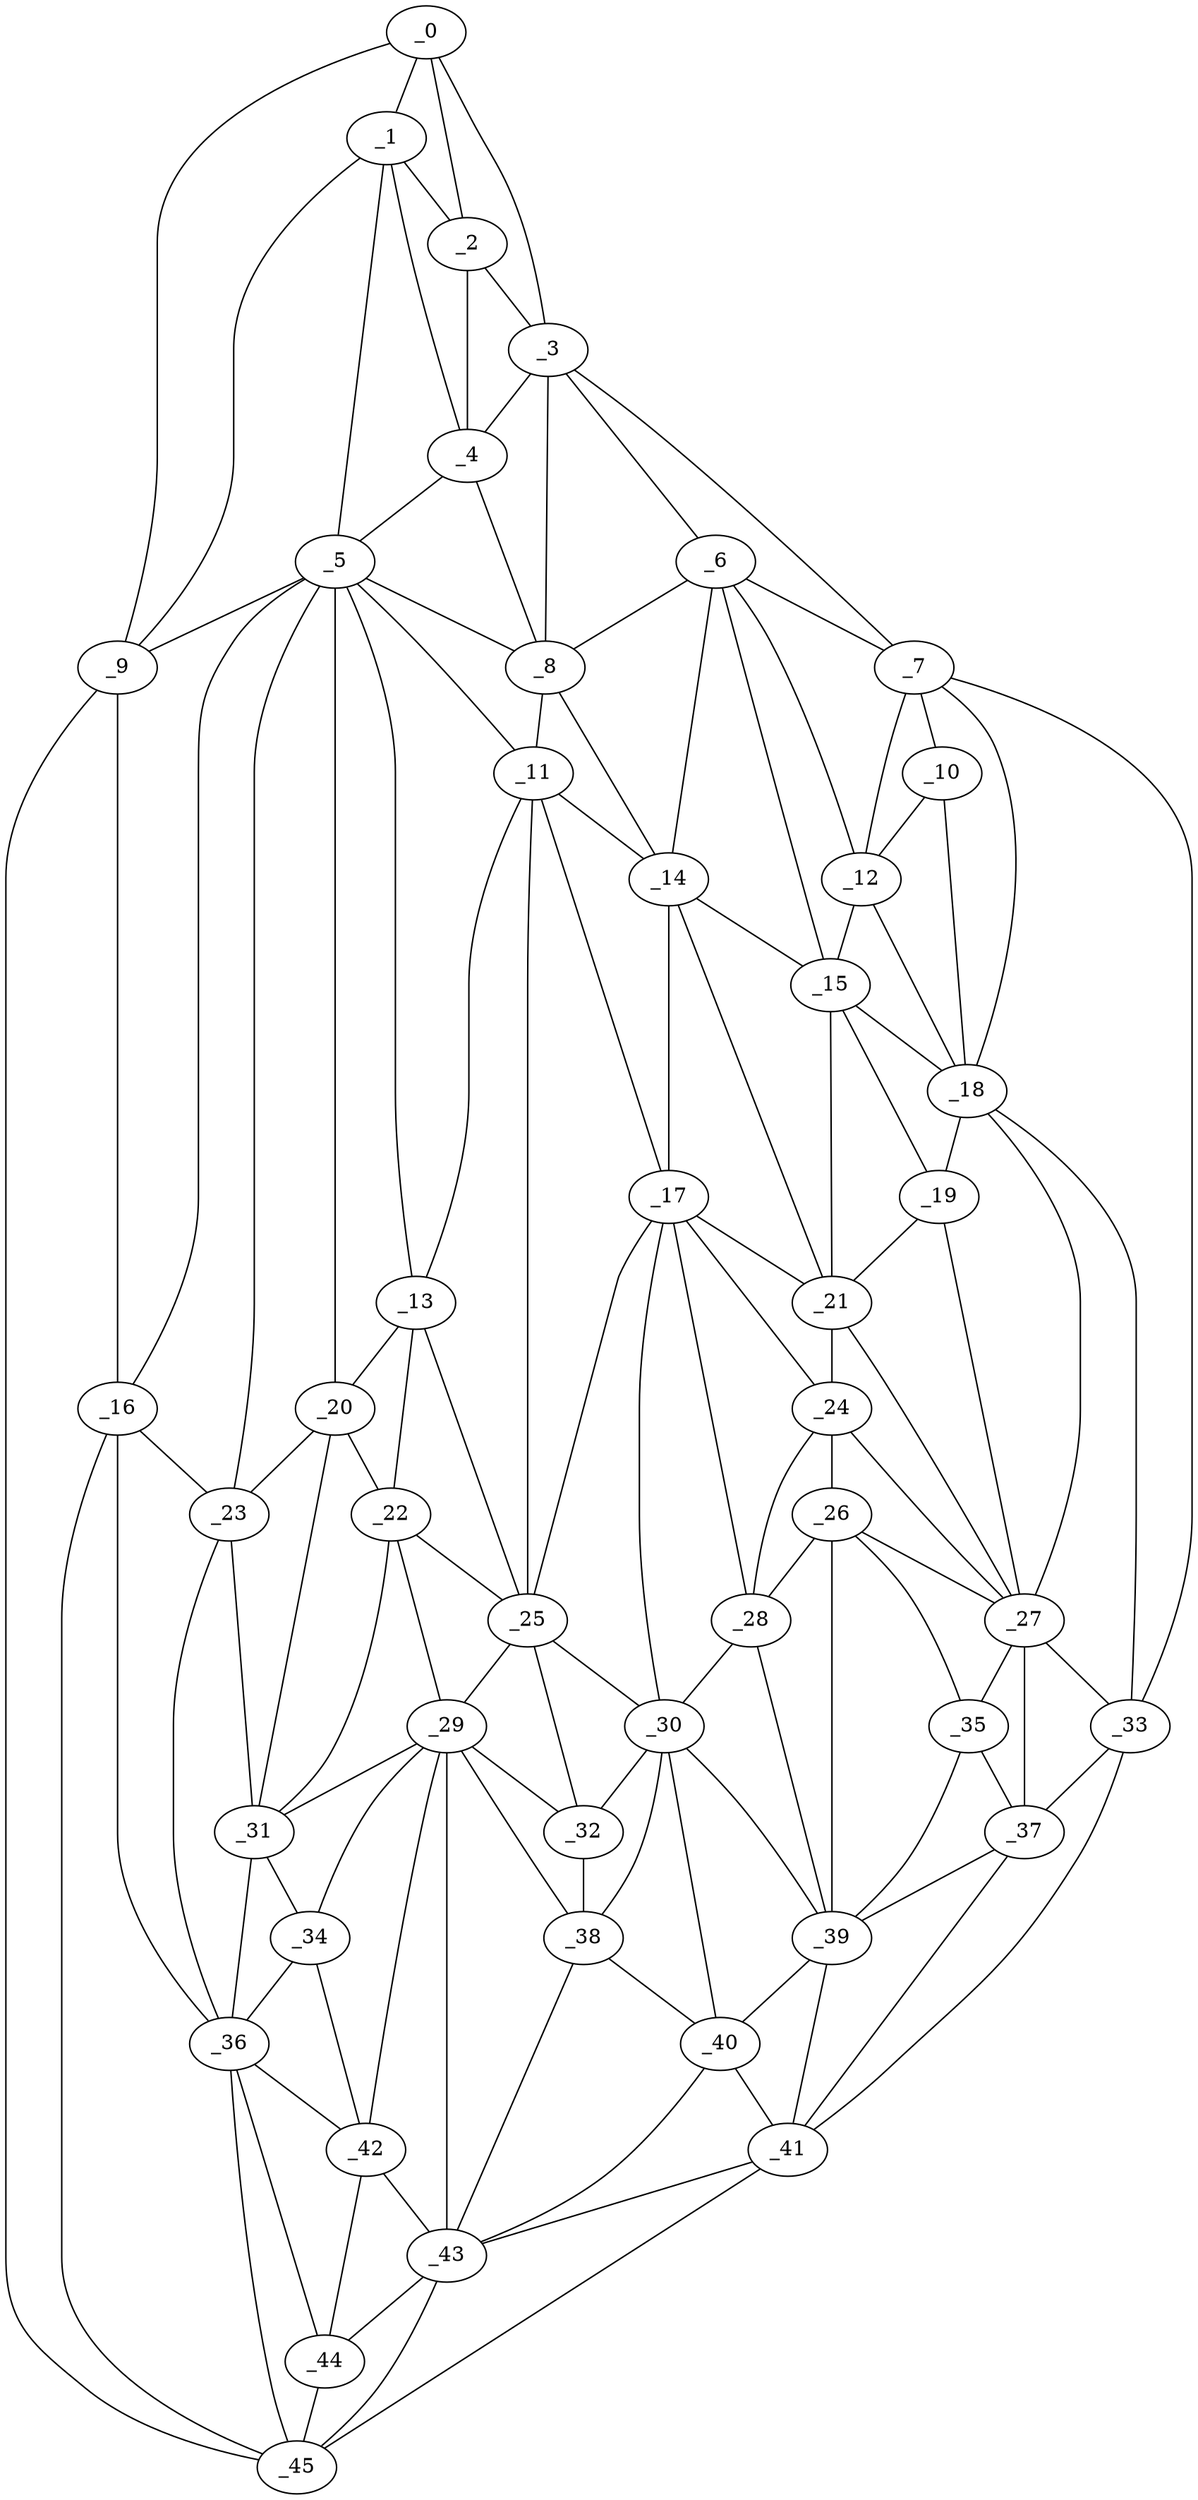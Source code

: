 graph "obj16__120.gxl" {
	_0	 [x=19,
		y=13];
	_1	 [x=22,
		y=24];
	_0 -- _1	 [valence=1];
	_2	 [x=23,
		y=45];
	_0 -- _2	 [valence=2];
	_3	 [x=25,
		y=98];
	_0 -- _3	 [valence=1];
	_9	 [x=58,
		y=4];
	_0 -- _9	 [valence=1];
	_1 -- _2	 [valence=2];
	_4	 [x=38,
		y=51];
	_1 -- _4	 [valence=1];
	_5	 [x=44,
		y=50];
	_1 -- _5	 [valence=2];
	_1 -- _9	 [valence=1];
	_2 -- _3	 [valence=2];
	_2 -- _4	 [valence=2];
	_3 -- _4	 [valence=2];
	_6	 [x=48,
		y=100];
	_3 -- _6	 [valence=2];
	_7	 [x=48,
		y=118];
	_3 -- _7	 [valence=1];
	_8	 [x=57,
		y=73];
	_3 -- _8	 [valence=1];
	_4 -- _5	 [valence=2];
	_4 -- _8	 [valence=2];
	_5 -- _8	 [valence=2];
	_5 -- _9	 [valence=2];
	_11	 [x=59,
		y=67];
	_5 -- _11	 [valence=2];
	_13	 [x=63,
		y=58];
	_5 -- _13	 [valence=2];
	_16	 [x=65,
		y=8];
	_5 -- _16	 [valence=1];
	_20	 [x=77,
		y=46];
	_5 -- _20	 [valence=2];
	_23	 [x=80,
		y=41];
	_5 -- _23	 [valence=2];
	_6 -- _7	 [valence=1];
	_6 -- _8	 [valence=2];
	_12	 [x=59,
		y=111];
	_6 -- _12	 [valence=1];
	_14	 [x=63,
		y=79];
	_6 -- _14	 [valence=1];
	_15	 [x=63,
		y=106];
	_6 -- _15	 [valence=1];
	_10	 [x=58,
		y=116];
	_7 -- _10	 [valence=1];
	_7 -- _12	 [valence=2];
	_18	 [x=75,
		y=116];
	_7 -- _18	 [valence=2];
	_33	 [x=95,
		y=117];
	_7 -- _33	 [valence=1];
	_8 -- _11	 [valence=1];
	_8 -- _14	 [valence=2];
	_9 -- _16	 [valence=1];
	_45	 [x=114,
		y=17];
	_9 -- _45	 [valence=1];
	_10 -- _12	 [valence=2];
	_10 -- _18	 [valence=2];
	_11 -- _13	 [valence=1];
	_11 -- _14	 [valence=1];
	_17	 [x=74,
		y=80];
	_11 -- _17	 [valence=1];
	_25	 [x=84,
		y=71];
	_11 -- _25	 [valence=2];
	_12 -- _15	 [valence=2];
	_12 -- _18	 [valence=2];
	_13 -- _20	 [valence=2];
	_22	 [x=79,
		y=56];
	_13 -- _22	 [valence=2];
	_13 -- _25	 [valence=2];
	_14 -- _15	 [valence=2];
	_14 -- _17	 [valence=2];
	_21	 [x=77,
		y=98];
	_14 -- _21	 [valence=2];
	_15 -- _18	 [valence=1];
	_19	 [x=76,
		y=110];
	_15 -- _19	 [valence=2];
	_15 -- _21	 [valence=2];
	_16 -- _23	 [valence=1];
	_36	 [x=99,
		y=33];
	_16 -- _36	 [valence=2];
	_16 -- _45	 [valence=2];
	_17 -- _21	 [valence=1];
	_24	 [x=81,
		y=94];
	_17 -- _24	 [valence=1];
	_17 -- _25	 [valence=2];
	_28	 [x=86,
		y=87];
	_17 -- _28	 [valence=2];
	_30	 [x=90,
		y=80];
	_17 -- _30	 [valence=2];
	_18 -- _19	 [valence=1];
	_27	 [x=85,
		y=108];
	_18 -- _27	 [valence=2];
	_18 -- _33	 [valence=1];
	_19 -- _21	 [valence=1];
	_19 -- _27	 [valence=2];
	_20 -- _22	 [valence=1];
	_20 -- _23	 [valence=2];
	_31	 [x=92,
		y=41];
	_20 -- _31	 [valence=2];
	_21 -- _24	 [valence=2];
	_21 -- _27	 [valence=2];
	_22 -- _25	 [valence=2];
	_29	 [x=90,
		y=59];
	_22 -- _29	 [valence=1];
	_22 -- _31	 [valence=1];
	_23 -- _31	 [valence=2];
	_23 -- _36	 [valence=2];
	_26	 [x=84,
		y=92];
	_24 -- _26	 [valence=2];
	_24 -- _27	 [valence=2];
	_24 -- _28	 [valence=2];
	_25 -- _29	 [valence=2];
	_25 -- _30	 [valence=1];
	_32	 [x=92,
		y=66];
	_25 -- _32	 [valence=2];
	_26 -- _27	 [valence=2];
	_26 -- _28	 [valence=2];
	_35	 [x=97,
		y=101];
	_26 -- _35	 [valence=1];
	_39	 [x=101,
		y=92];
	_26 -- _39	 [valence=2];
	_27 -- _33	 [valence=2];
	_27 -- _35	 [valence=2];
	_37	 [x=100,
		y=107];
	_27 -- _37	 [valence=2];
	_28 -- _30	 [valence=1];
	_28 -- _39	 [valence=2];
	_29 -- _31	 [valence=2];
	_29 -- _32	 [valence=2];
	_34	 [x=96,
		y=45];
	_29 -- _34	 [valence=1];
	_38	 [x=101,
		y=68];
	_29 -- _38	 [valence=2];
	_42	 [x=109,
		y=50];
	_29 -- _42	 [valence=1];
	_43	 [x=110,
		y=58];
	_29 -- _43	 [valence=1];
	_30 -- _32	 [valence=2];
	_30 -- _38	 [valence=1];
	_30 -- _39	 [valence=2];
	_40	 [x=107,
		y=83];
	_30 -- _40	 [valence=2];
	_31 -- _34	 [valence=2];
	_31 -- _36	 [valence=1];
	_32 -- _38	 [valence=2];
	_33 -- _37	 [valence=2];
	_41	 [x=107,
		y=114];
	_33 -- _41	 [valence=1];
	_34 -- _36	 [valence=1];
	_34 -- _42	 [valence=2];
	_35 -- _37	 [valence=2];
	_35 -- _39	 [valence=1];
	_36 -- _42	 [valence=2];
	_44	 [x=112,
		y=24];
	_36 -- _44	 [valence=1];
	_36 -- _45	 [valence=2];
	_37 -- _39	 [valence=2];
	_37 -- _41	 [valence=1];
	_38 -- _40	 [valence=2];
	_38 -- _43	 [valence=2];
	_39 -- _40	 [valence=2];
	_39 -- _41	 [valence=2];
	_40 -- _41	 [valence=1];
	_40 -- _43	 [valence=2];
	_41 -- _43	 [valence=2];
	_41 -- _45	 [valence=1];
	_42 -- _43	 [valence=2];
	_42 -- _44	 [valence=2];
	_43 -- _44	 [valence=1];
	_43 -- _45	 [valence=1];
	_44 -- _45	 [valence=2];
}

